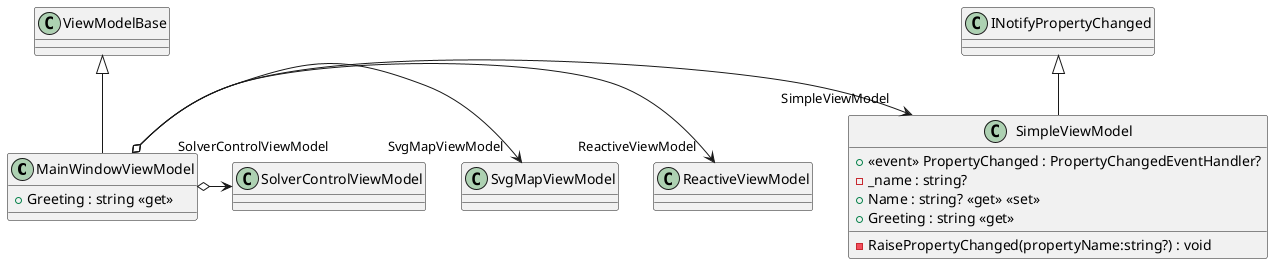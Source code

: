 @startuml
class MainWindowViewModel {
    + Greeting : string <<get>>
}
class SimpleViewModel {
    +  <<event>> PropertyChanged : PropertyChangedEventHandler? 
    - RaisePropertyChanged(propertyName:string?) : void
    - _name : string?
    + Name : string? <<get>> <<set>>
    + Greeting : string <<get>>
}
ViewModelBase <|-- MainWindowViewModel
MainWindowViewModel o-> "SimpleViewModel" SimpleViewModel
MainWindowViewModel o-> "ReactiveViewModel" ReactiveViewModel
MainWindowViewModel o-> "SvgMapViewModel" SvgMapViewModel
MainWindowViewModel o-> "SolverControlViewModel" SolverControlViewModel
INotifyPropertyChanged <|-- SimpleViewModel
@enduml
